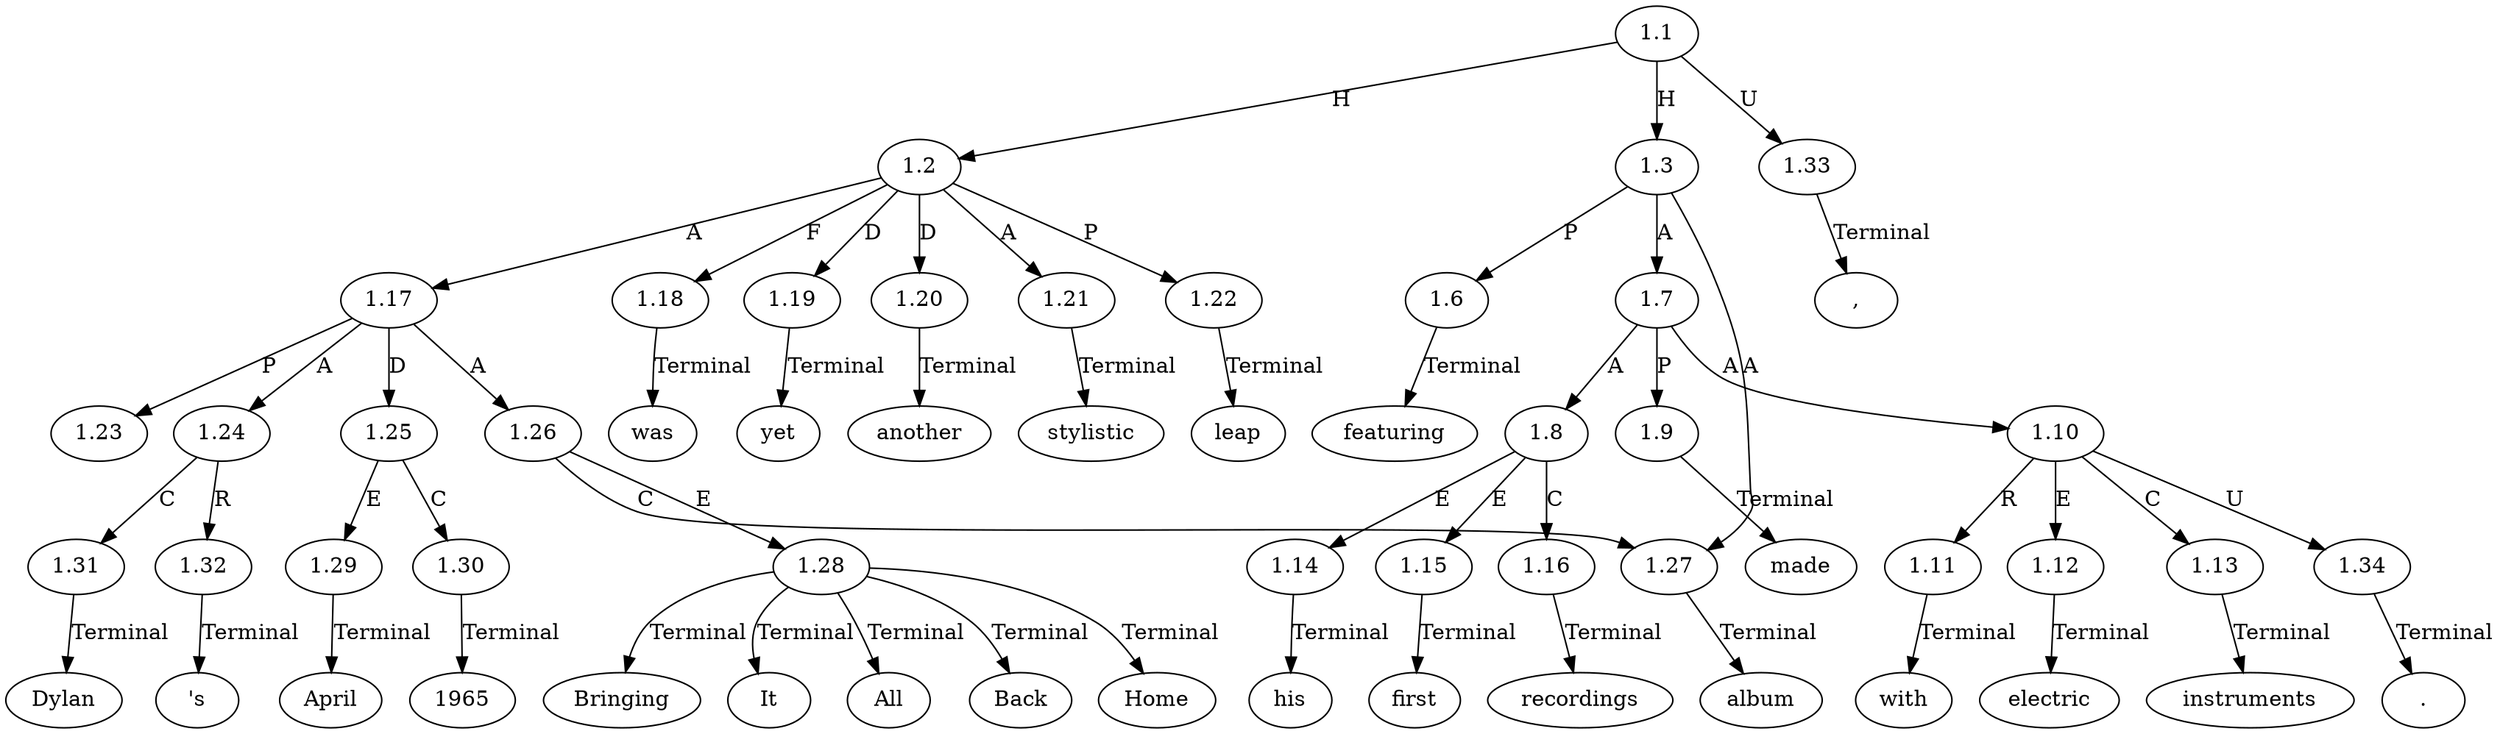 // Graph
digraph {
	0.1 [label=Dylan ordering=out]
	0.10 [label=Home ordering=out]
	0.11 [label=was ordering=out]
	0.12 [label=yet ordering=out]
	0.13 [label=another ordering=out]
	0.14 [label=stylistic ordering=out]
	0.15 [label=leap ordering=out]
	0.16 [label="," ordering=out]
	0.17 [label=featuring ordering=out]
	0.18 [label=his ordering=out]
	0.19 [label=first ordering=out]
	0.2 [label="'s" ordering=out]
	0.20 [label=recordings ordering=out]
	0.21 [label=made ordering=out]
	0.22 [label=with ordering=out]
	0.23 [label=electric ordering=out]
	0.24 [label=instruments ordering=out]
	0.25 [label="." ordering=out]
	0.3 [label=April ordering=out]
	0.4 [label=1965 ordering=out]
	0.5 [label=album ordering=out]
	0.6 [label=Bringing ordering=out]
	0.7 [label=It ordering=out]
	0.8 [label=All ordering=out]
	0.9 [label=Back ordering=out]
	1.1 [label=1.1 ordering=out]
	1.2 [label=1.2 ordering=out]
	1.3 [label=1.3 ordering=out]
	1.6 [label=1.6 ordering=out]
	1.7 [label=1.7 ordering=out]
	1.8 [label=1.8 ordering=out]
	1.9 [label=1.9 ordering=out]
	1.10 [label=1.10 ordering=out]
	1.11 [label=1.11 ordering=out]
	1.12 [label=1.12 ordering=out]
	1.13 [label=1.13 ordering=out]
	1.14 [label=1.14 ordering=out]
	1.15 [label=1.15 ordering=out]
	1.16 [label=1.16 ordering=out]
	1.17 [label=1.17 ordering=out]
	1.18 [label=1.18 ordering=out]
	1.19 [label=1.19 ordering=out]
	1.20 [label=1.20 ordering=out]
	1.21 [label=1.21 ordering=out]
	1.22 [label=1.22 ordering=out]
	1.23 [label=1.23 ordering=out]
	1.24 [label=1.24 ordering=out]
	1.25 [label=1.25 ordering=out]
	1.26 [label=1.26 ordering=out]
	1.27 [label=1.27 ordering=out]
	1.28 [label=1.28 ordering=out]
	1.29 [label=1.29 ordering=out]
	1.30 [label=1.30 ordering=out]
	1.31 [label=1.31 ordering=out]
	1.32 [label=1.32 ordering=out]
	1.33 [label=1.33 ordering=out]
	1.34 [label=1.34 ordering=out]
	1.1 -> 1.2 [label=H ordering=out]
	1.1 -> 1.3 [label=H ordering=out]
	1.1 -> 1.33 [label=U ordering=out]
	1.2 -> 1.17 [label=A ordering=out]
	1.2 -> 1.18 [label=F ordering=out]
	1.2 -> 1.19 [label=D ordering=out]
	1.2 -> 1.20 [label=D ordering=out]
	1.2 -> 1.21 [label=A ordering=out]
	1.2 -> 1.22 [label=P ordering=out]
	1.3 -> 1.6 [label=P ordering=out]
	1.3 -> 1.7 [label=A ordering=out]
	1.3 -> 1.27 [label=A ordering=out]
	1.6 -> 0.17 [label=Terminal ordering=out]
	1.7 -> 1.8 [label=A ordering=out]
	1.7 -> 1.9 [label=P ordering=out]
	1.7 -> 1.10 [label=A ordering=out]
	1.8 -> 1.14 [label=E ordering=out]
	1.8 -> 1.15 [label=E ordering=out]
	1.8 -> 1.16 [label=C ordering=out]
	1.9 -> 0.21 [label=Terminal ordering=out]
	1.10 -> 1.11 [label=R ordering=out]
	1.10 -> 1.12 [label=E ordering=out]
	1.10 -> 1.13 [label=C ordering=out]
	1.10 -> 1.34 [label=U ordering=out]
	1.11 -> 0.22 [label=Terminal ordering=out]
	1.12 -> 0.23 [label=Terminal ordering=out]
	1.13 -> 0.24 [label=Terminal ordering=out]
	1.14 -> 0.18 [label=Terminal ordering=out]
	1.15 -> 0.19 [label=Terminal ordering=out]
	1.16 -> 0.20 [label=Terminal ordering=out]
	1.17 -> 1.23 [label=P ordering=out]
	1.17 -> 1.24 [label=A ordering=out]
	1.17 -> 1.25 [label=D ordering=out]
	1.17 -> 1.26 [label=A ordering=out]
	1.18 -> 0.11 [label=Terminal ordering=out]
	1.19 -> 0.12 [label=Terminal ordering=out]
	1.20 -> 0.13 [label=Terminal ordering=out]
	1.21 -> 0.14 [label=Terminal ordering=out]
	1.22 -> 0.15 [label=Terminal ordering=out]
	1.24 -> 1.31 [label=C ordering=out]
	1.24 -> 1.32 [label=R ordering=out]
	1.25 -> 1.29 [label=E ordering=out]
	1.25 -> 1.30 [label=C ordering=out]
	1.26 -> 1.27 [label=C ordering=out]
	1.26 -> 1.28 [label=E ordering=out]
	1.27 -> 0.5 [label=Terminal ordering=out]
	1.28 -> 0.6 [label=Terminal ordering=out]
	1.28 -> 0.7 [label=Terminal ordering=out]
	1.28 -> 0.8 [label=Terminal ordering=out]
	1.28 -> 0.9 [label=Terminal ordering=out]
	1.28 -> 0.10 [label=Terminal ordering=out]
	1.29 -> 0.3 [label=Terminal ordering=out]
	1.30 -> 0.4 [label=Terminal ordering=out]
	1.31 -> 0.1 [label=Terminal ordering=out]
	1.32 -> 0.2 [label=Terminal ordering=out]
	1.33 -> 0.16 [label=Terminal ordering=out]
	1.34 -> 0.25 [label=Terminal ordering=out]
}
